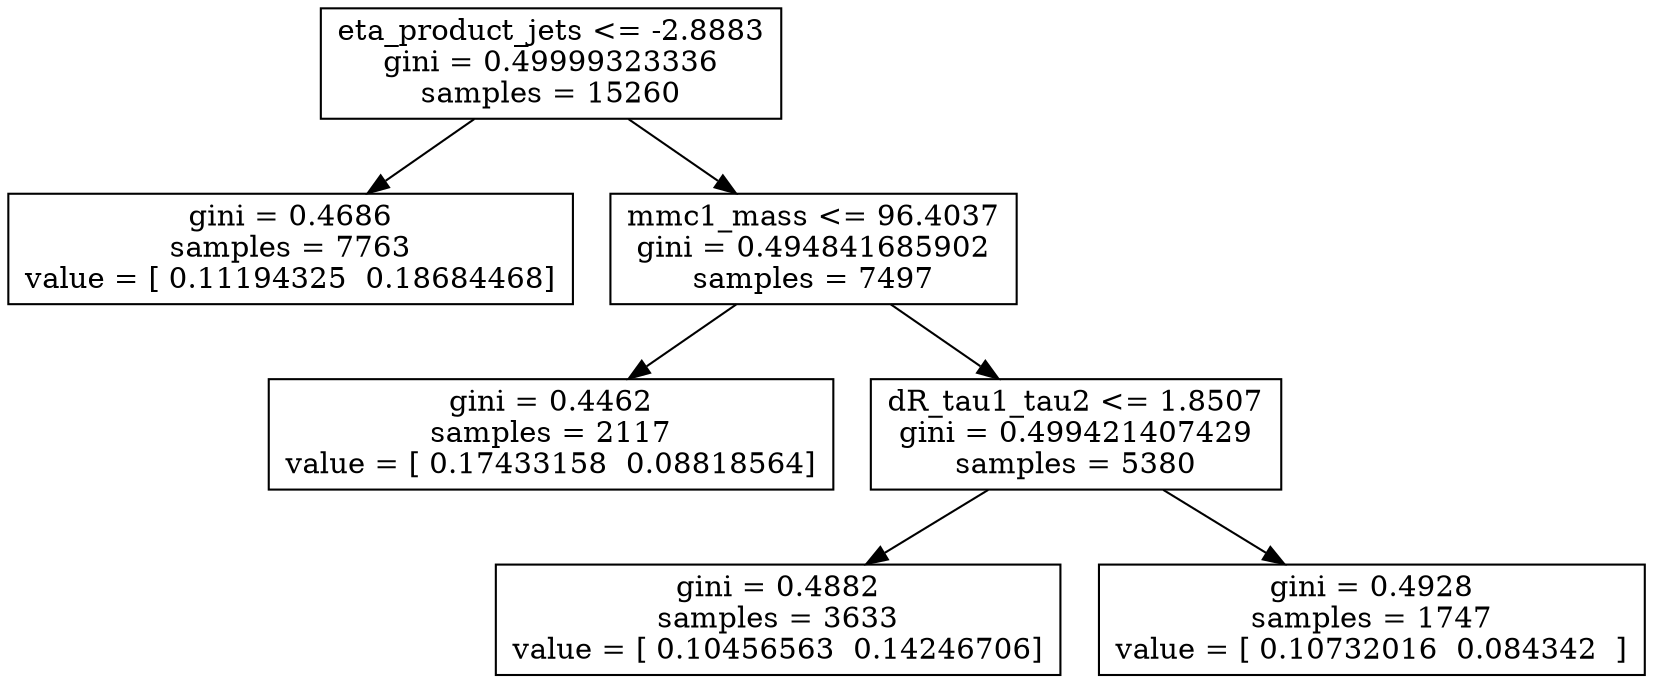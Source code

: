 digraph Tree {
0 [label="eta_product_jets <= -2.8883\ngini = 0.49999323336\nsamples = 15260", shape="box"] ;
1 [label="gini = 0.4686\nsamples = 7763\nvalue = [ 0.11194325  0.18684468]", shape="box"] ;
0 -> 1 ;
2 [label="mmc1_mass <= 96.4037\ngini = 0.494841685902\nsamples = 7497", shape="box"] ;
0 -> 2 ;
3 [label="gini = 0.4462\nsamples = 2117\nvalue = [ 0.17433158  0.08818564]", shape="box"] ;
2 -> 3 ;
4 [label="dR_tau1_tau2 <= 1.8507\ngini = 0.499421407429\nsamples = 5380", shape="box"] ;
2 -> 4 ;
5 [label="gini = 0.4882\nsamples = 3633\nvalue = [ 0.10456563  0.14246706]", shape="box"] ;
4 -> 5 ;
6 [label="gini = 0.4928\nsamples = 1747\nvalue = [ 0.10732016  0.084342  ]", shape="box"] ;
4 -> 6 ;
}